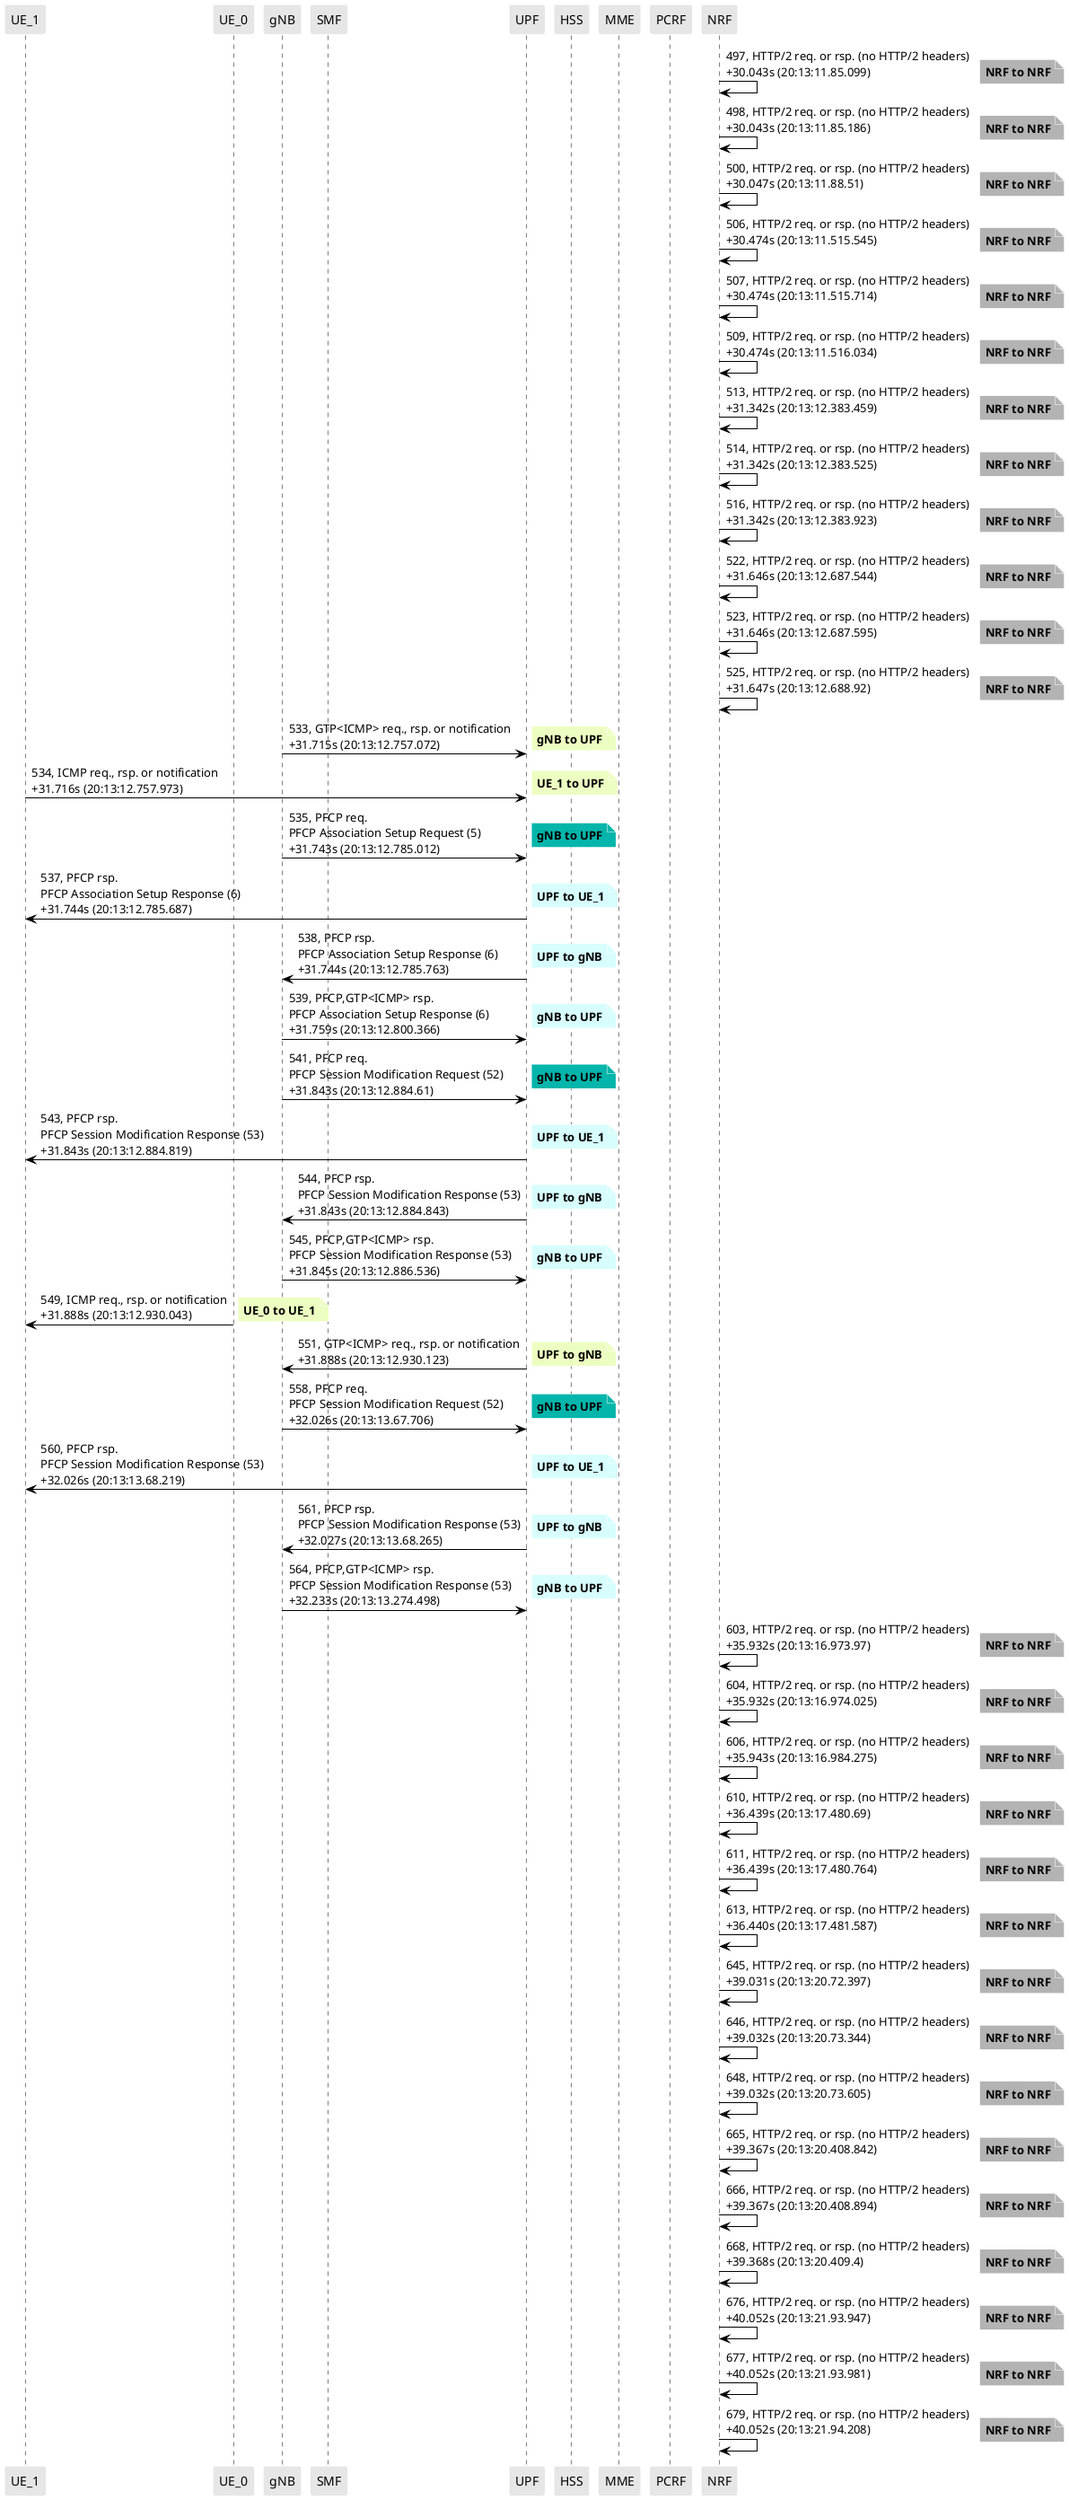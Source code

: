 @startuml
skinparam shadowing false
skinparam NoteBorderColor white
skinparam sequence {
    ArrowColor black
    LifeLineBorderColor black
    LifeLineBackgroundColor black
    ParticipantBorderColor white
    ParticipantBackgroundColor #e6e6e6
}
participant "UE_1"
participant "UE_0"
participant "gNB"
participant "SMF"
participant "UPF"
participant "HSS"
participant "MME"
participant "PCRF"
participant "NRF"

"NRF" -> "NRF": 497, HTTP/2 req. or rsp. (no HTTP/2 headers)\n+30.043s (20:13:11.85.099)

note right #b3b3b3
**NRF to NRF**
end note

"NRF" -> "NRF": 498, HTTP/2 req. or rsp. (no HTTP/2 headers)\n+30.043s (20:13:11.85.186)

note right #b3b3b3
**NRF to NRF**
end note

"NRF" -> "NRF": 500, HTTP/2 req. or rsp. (no HTTP/2 headers)\n+30.047s (20:13:11.88.51)

note right #b3b3b3
**NRF to NRF**
end note

"NRF" -> "NRF": 506, HTTP/2 req. or rsp. (no HTTP/2 headers)\n+30.474s (20:13:11.515.545)

note right #b3b3b3
**NRF to NRF**
end note

"NRF" -> "NRF": 507, HTTP/2 req. or rsp. (no HTTP/2 headers)\n+30.474s (20:13:11.515.714)

note right #b3b3b3
**NRF to NRF**
end note

"NRF" -> "NRF": 509, HTTP/2 req. or rsp. (no HTTP/2 headers)\n+30.474s (20:13:11.516.034)

note right #b3b3b3
**NRF to NRF**
end note

"NRF" -> "NRF": 513, HTTP/2 req. or rsp. (no HTTP/2 headers)\n+31.342s (20:13:12.383.459)

note right #b3b3b3
**NRF to NRF**
end note

"NRF" -> "NRF": 514, HTTP/2 req. or rsp. (no HTTP/2 headers)\n+31.342s (20:13:12.383.525)

note right #b3b3b3
**NRF to NRF**
end note

"NRF" -> "NRF": 516, HTTP/2 req. or rsp. (no HTTP/2 headers)\n+31.342s (20:13:12.383.923)

note right #b3b3b3
**NRF to NRF**
end note

"NRF" -> "NRF": 522, HTTP/2 req. or rsp. (no HTTP/2 headers)\n+31.646s (20:13:12.687.544)

note right #b3b3b3
**NRF to NRF**
end note

"NRF" -> "NRF": 523, HTTP/2 req. or rsp. (no HTTP/2 headers)\n+31.646s (20:13:12.687.595)

note right #b3b3b3
**NRF to NRF**
end note

"NRF" -> "NRF": 525, HTTP/2 req. or rsp. (no HTTP/2 headers)\n+31.647s (20:13:12.688.92)

note right #b3b3b3
**NRF to NRF**
end note

"gNB" -> "UPF": 533, GTP<ICMP> req., rsp. or notification\n+31.715s (20:13:12.757.072)

note right #EDFEC2
**gNB to UPF**
end note

"UE_1" -> "UPF": 534, ICMP req., rsp. or notification\n+31.716s (20:13:12.757.973)

note right #EDFEC2
**UE_1 to UPF**
end note

"gNB" -> "UPF": 535, PFCP req.\nPFCP Association Setup Request (5)\n+31.743s (20:13:12.785.012)

note right #03B5AA
**gNB to UPF**
end note

"UPF" -> "UE_1": 537, PFCP rsp.\nPFCP Association Setup Response (6)\n+31.744s (20:13:12.785.687)

note right #D7FEFC
**UPF to UE_1**
end note

"UPF" -> "gNB": 538, PFCP rsp.\nPFCP Association Setup Response (6)\n+31.744s (20:13:12.785.763)

note right #D7FEFC
**UPF to gNB**
end note

"gNB" -> "UPF": 539, PFCP,GTP<ICMP> rsp.\nPFCP Association Setup Response (6)\n+31.759s (20:13:12.800.366)

note right #D7FEFC
**gNB to UPF**
end note

"gNB" -> "UPF": 541, PFCP req.\nPFCP Session Modification Request (52)\n+31.843s (20:13:12.884.61)

note right #03B5AA
**gNB to UPF**
end note

"UPF" -> "UE_1": 543, PFCP rsp.\nPFCP Session Modification Response (53)\n+31.843s (20:13:12.884.819)

note right #D7FEFC
**UPF to UE_1**
end note

"UPF" -> "gNB": 544, PFCP rsp.\nPFCP Session Modification Response (53)\n+31.843s (20:13:12.884.843)

note right #D7FEFC
**UPF to gNB**
end note

"gNB" -> "UPF": 545, PFCP,GTP<ICMP> rsp.\nPFCP Session Modification Response (53)\n+31.845s (20:13:12.886.536)

note right #D7FEFC
**gNB to UPF**
end note

"UE_0" -> "UE_1": 549, ICMP req., rsp. or notification\n+31.888s (20:13:12.930.043)

note right #EDFEC2
**UE_0 to UE_1**
end note

"UPF" -> "gNB": 551, GTP<ICMP> req., rsp. or notification\n+31.888s (20:13:12.930.123)

note right #EDFEC2
**UPF to gNB**
end note

"gNB" -> "UPF": 558, PFCP req.\nPFCP Session Modification Request (52)\n+32.026s (20:13:13.67.706)

note right #03B5AA
**gNB to UPF**
end note

"UPF" -> "UE_1": 560, PFCP rsp.\nPFCP Session Modification Response (53)\n+32.026s (20:13:13.68.219)

note right #D7FEFC
**UPF to UE_1**
end note

"UPF" -> "gNB": 561, PFCP rsp.\nPFCP Session Modification Response (53)\n+32.027s (20:13:13.68.265)

note right #D7FEFC
**UPF to gNB**
end note

"gNB" -> "UPF": 564, PFCP,GTP<ICMP> rsp.\nPFCP Session Modification Response (53)\n+32.233s (20:13:13.274.498)

note right #D7FEFC
**gNB to UPF**
end note

"NRF" -> "NRF": 603, HTTP/2 req. or rsp. (no HTTP/2 headers)\n+35.932s (20:13:16.973.97)

note right #b3b3b3
**NRF to NRF**
end note

"NRF" -> "NRF": 604, HTTP/2 req. or rsp. (no HTTP/2 headers)\n+35.932s (20:13:16.974.025)

note right #b3b3b3
**NRF to NRF**
end note

"NRF" -> "NRF": 606, HTTP/2 req. or rsp. (no HTTP/2 headers)\n+35.943s (20:13:16.984.275)

note right #b3b3b3
**NRF to NRF**
end note

"NRF" -> "NRF": 610, HTTP/2 req. or rsp. (no HTTP/2 headers)\n+36.439s (20:13:17.480.69)

note right #b3b3b3
**NRF to NRF**
end note

"NRF" -> "NRF": 611, HTTP/2 req. or rsp. (no HTTP/2 headers)\n+36.439s (20:13:17.480.764)

note right #b3b3b3
**NRF to NRF**
end note

"NRF" -> "NRF": 613, HTTP/2 req. or rsp. (no HTTP/2 headers)\n+36.440s (20:13:17.481.587)

note right #b3b3b3
**NRF to NRF**
end note

"NRF" -> "NRF": 645, HTTP/2 req. or rsp. (no HTTP/2 headers)\n+39.031s (20:13:20.72.397)

note right #b3b3b3
**NRF to NRF**
end note

"NRF" -> "NRF": 646, HTTP/2 req. or rsp. (no HTTP/2 headers)\n+39.032s (20:13:20.73.344)

note right #b3b3b3
**NRF to NRF**
end note

"NRF" -> "NRF": 648, HTTP/2 req. or rsp. (no HTTP/2 headers)\n+39.032s (20:13:20.73.605)

note right #b3b3b3
**NRF to NRF**
end note

"NRF" -> "NRF": 665, HTTP/2 req. or rsp. (no HTTP/2 headers)\n+39.367s (20:13:20.408.842)

note right #b3b3b3
**NRF to NRF**
end note

"NRF" -> "NRF": 666, HTTP/2 req. or rsp. (no HTTP/2 headers)\n+39.367s (20:13:20.408.894)

note right #b3b3b3
**NRF to NRF**
end note

"NRF" -> "NRF": 668, HTTP/2 req. or rsp. (no HTTP/2 headers)\n+39.368s (20:13:20.409.4)

note right #b3b3b3
**NRF to NRF**
end note

"NRF" -> "NRF": 676, HTTP/2 req. or rsp. (no HTTP/2 headers)\n+40.052s (20:13:21.93.947)

note right #b3b3b3
**NRF to NRF**
end note

"NRF" -> "NRF": 677, HTTP/2 req. or rsp. (no HTTP/2 headers)\n+40.052s (20:13:21.93.981)

note right #b3b3b3
**NRF to NRF**
end note

"NRF" -> "NRF": 679, HTTP/2 req. or rsp. (no HTTP/2 headers)\n+40.052s (20:13:21.94.208)

note right #b3b3b3
**NRF to NRF**
end note

@enduml
